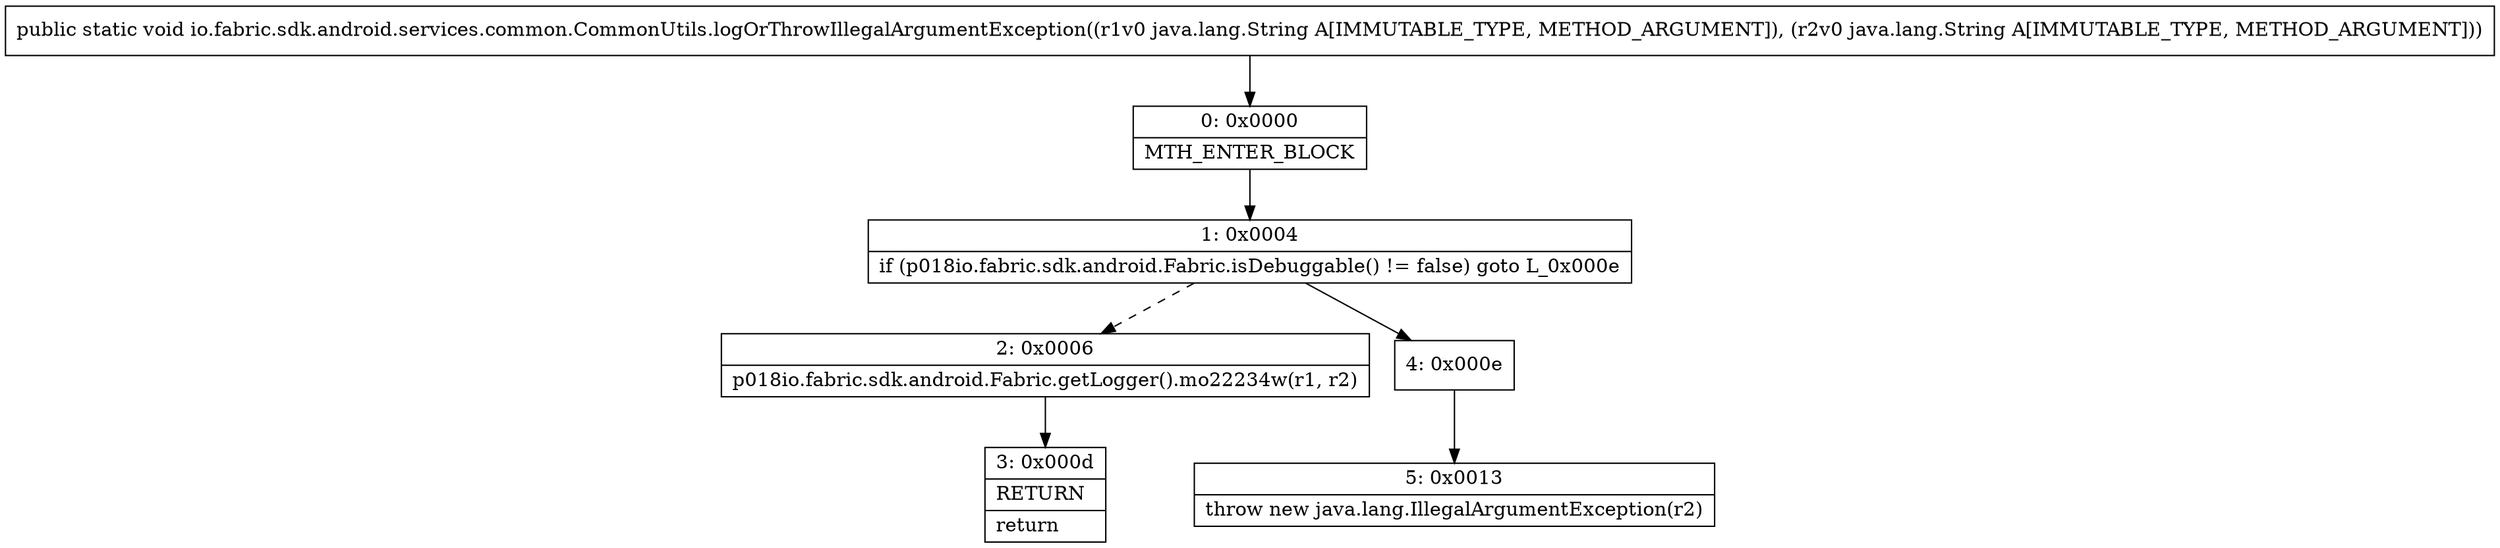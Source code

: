 digraph "CFG forio.fabric.sdk.android.services.common.CommonUtils.logOrThrowIllegalArgumentException(Ljava\/lang\/String;Ljava\/lang\/String;)V" {
Node_0 [shape=record,label="{0\:\ 0x0000|MTH_ENTER_BLOCK\l}"];
Node_1 [shape=record,label="{1\:\ 0x0004|if (p018io.fabric.sdk.android.Fabric.isDebuggable() != false) goto L_0x000e\l}"];
Node_2 [shape=record,label="{2\:\ 0x0006|p018io.fabric.sdk.android.Fabric.getLogger().mo22234w(r1, r2)\l}"];
Node_3 [shape=record,label="{3\:\ 0x000d|RETURN\l|return\l}"];
Node_4 [shape=record,label="{4\:\ 0x000e}"];
Node_5 [shape=record,label="{5\:\ 0x0013|throw new java.lang.IllegalArgumentException(r2)\l}"];
MethodNode[shape=record,label="{public static void io.fabric.sdk.android.services.common.CommonUtils.logOrThrowIllegalArgumentException((r1v0 java.lang.String A[IMMUTABLE_TYPE, METHOD_ARGUMENT]), (r2v0 java.lang.String A[IMMUTABLE_TYPE, METHOD_ARGUMENT])) }"];
MethodNode -> Node_0;
Node_0 -> Node_1;
Node_1 -> Node_2[style=dashed];
Node_1 -> Node_4;
Node_2 -> Node_3;
Node_4 -> Node_5;
}


